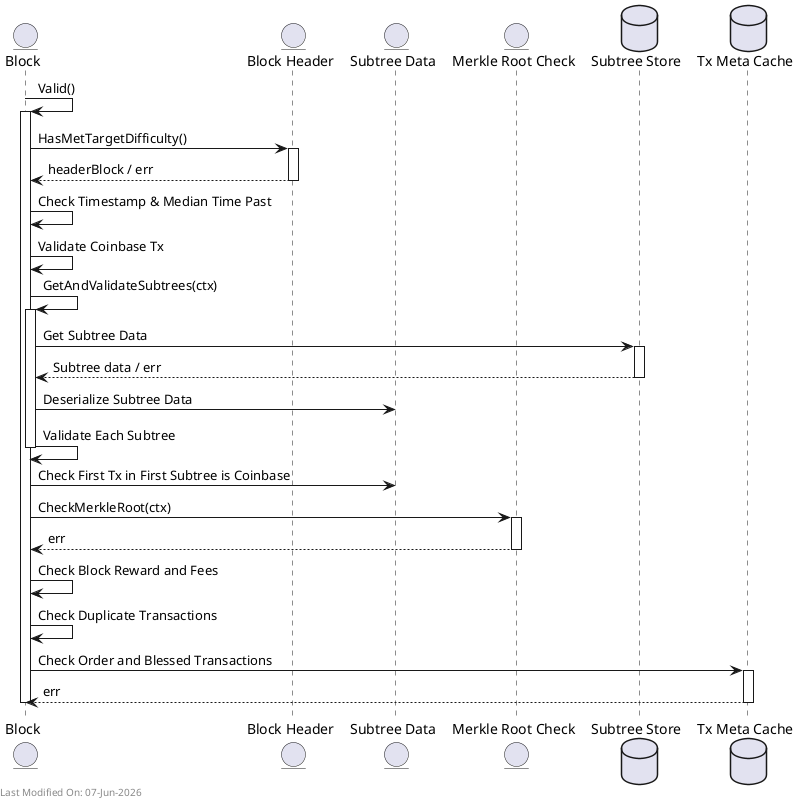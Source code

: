 @startuml
entity "Block" as Block
entity "Block Header" as Header
entity "Subtree Data" as SubtreeData
entity "Merkle Root Check" as MerkleRootCheck
database "Subtree Store" as SubtreeStore
database "Tx Meta Cache" as TxMetaStore

Block -> Block: Valid()
activate Block

Block -> Header: HasMetTargetDifficulty()
activate Header

Header--> Block: headerBlock / err

deactivate Header


Block -> Block: Check Timestamp & Median Time Past
Block -> Block: Validate Coinbase Tx


' Detailed GetAndValidateSubtrees process
Block -> Block: GetAndValidateSubtrees(ctx)
activate Block

Block -> SubtreeStore: Get Subtree Data
activate SubtreeStore
SubtreeStore --> Block: Subtree data / err
deactivate SubtreeStore

Block -> SubtreeData: Deserialize Subtree Data
Block -> Block: Validate Each Subtree

deactivate Block
' End of detailed GetAndValidateSubtrees process


Block -> SubtreeData: Check First Tx in First Subtree is Coinbase
Block -> MerkleRootCheck: CheckMerkleRoot(ctx)
activate MerkleRootCheck
MerkleRootCheck --> Block: err
deactivate MerkleRootCheck

Block -> Block: Check Block Reward and Fees
Block -> Block: Check Duplicate Transactions
Block -> TxMetaStore: Check Order and Blessed Transactions
activate TxMetaStore
TxMetaStore --> Block: err
deactivate TxMetaStore

deactivate Block

left footer Last Modified On: %date("dd-MMM-yyyy")

@enduml
